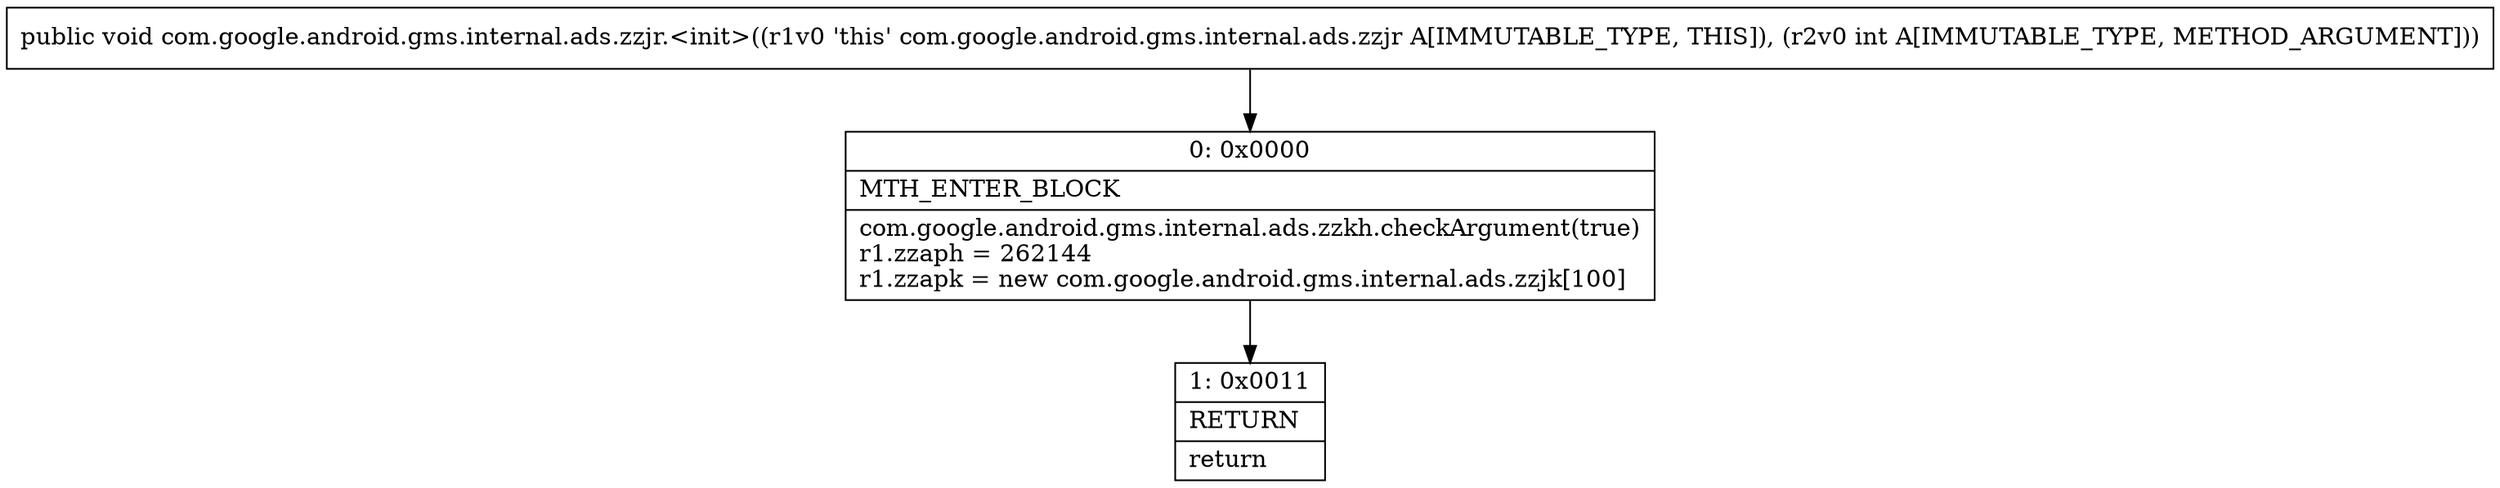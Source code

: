 digraph "CFG forcom.google.android.gms.internal.ads.zzjr.\<init\>(I)V" {
Node_0 [shape=record,label="{0\:\ 0x0000|MTH_ENTER_BLOCK\l|com.google.android.gms.internal.ads.zzkh.checkArgument(true)\lr1.zzaph = 262144\lr1.zzapk = new com.google.android.gms.internal.ads.zzjk[100]\l}"];
Node_1 [shape=record,label="{1\:\ 0x0011|RETURN\l|return\l}"];
MethodNode[shape=record,label="{public void com.google.android.gms.internal.ads.zzjr.\<init\>((r1v0 'this' com.google.android.gms.internal.ads.zzjr A[IMMUTABLE_TYPE, THIS]), (r2v0 int A[IMMUTABLE_TYPE, METHOD_ARGUMENT])) }"];
MethodNode -> Node_0;
Node_0 -> Node_1;
}

